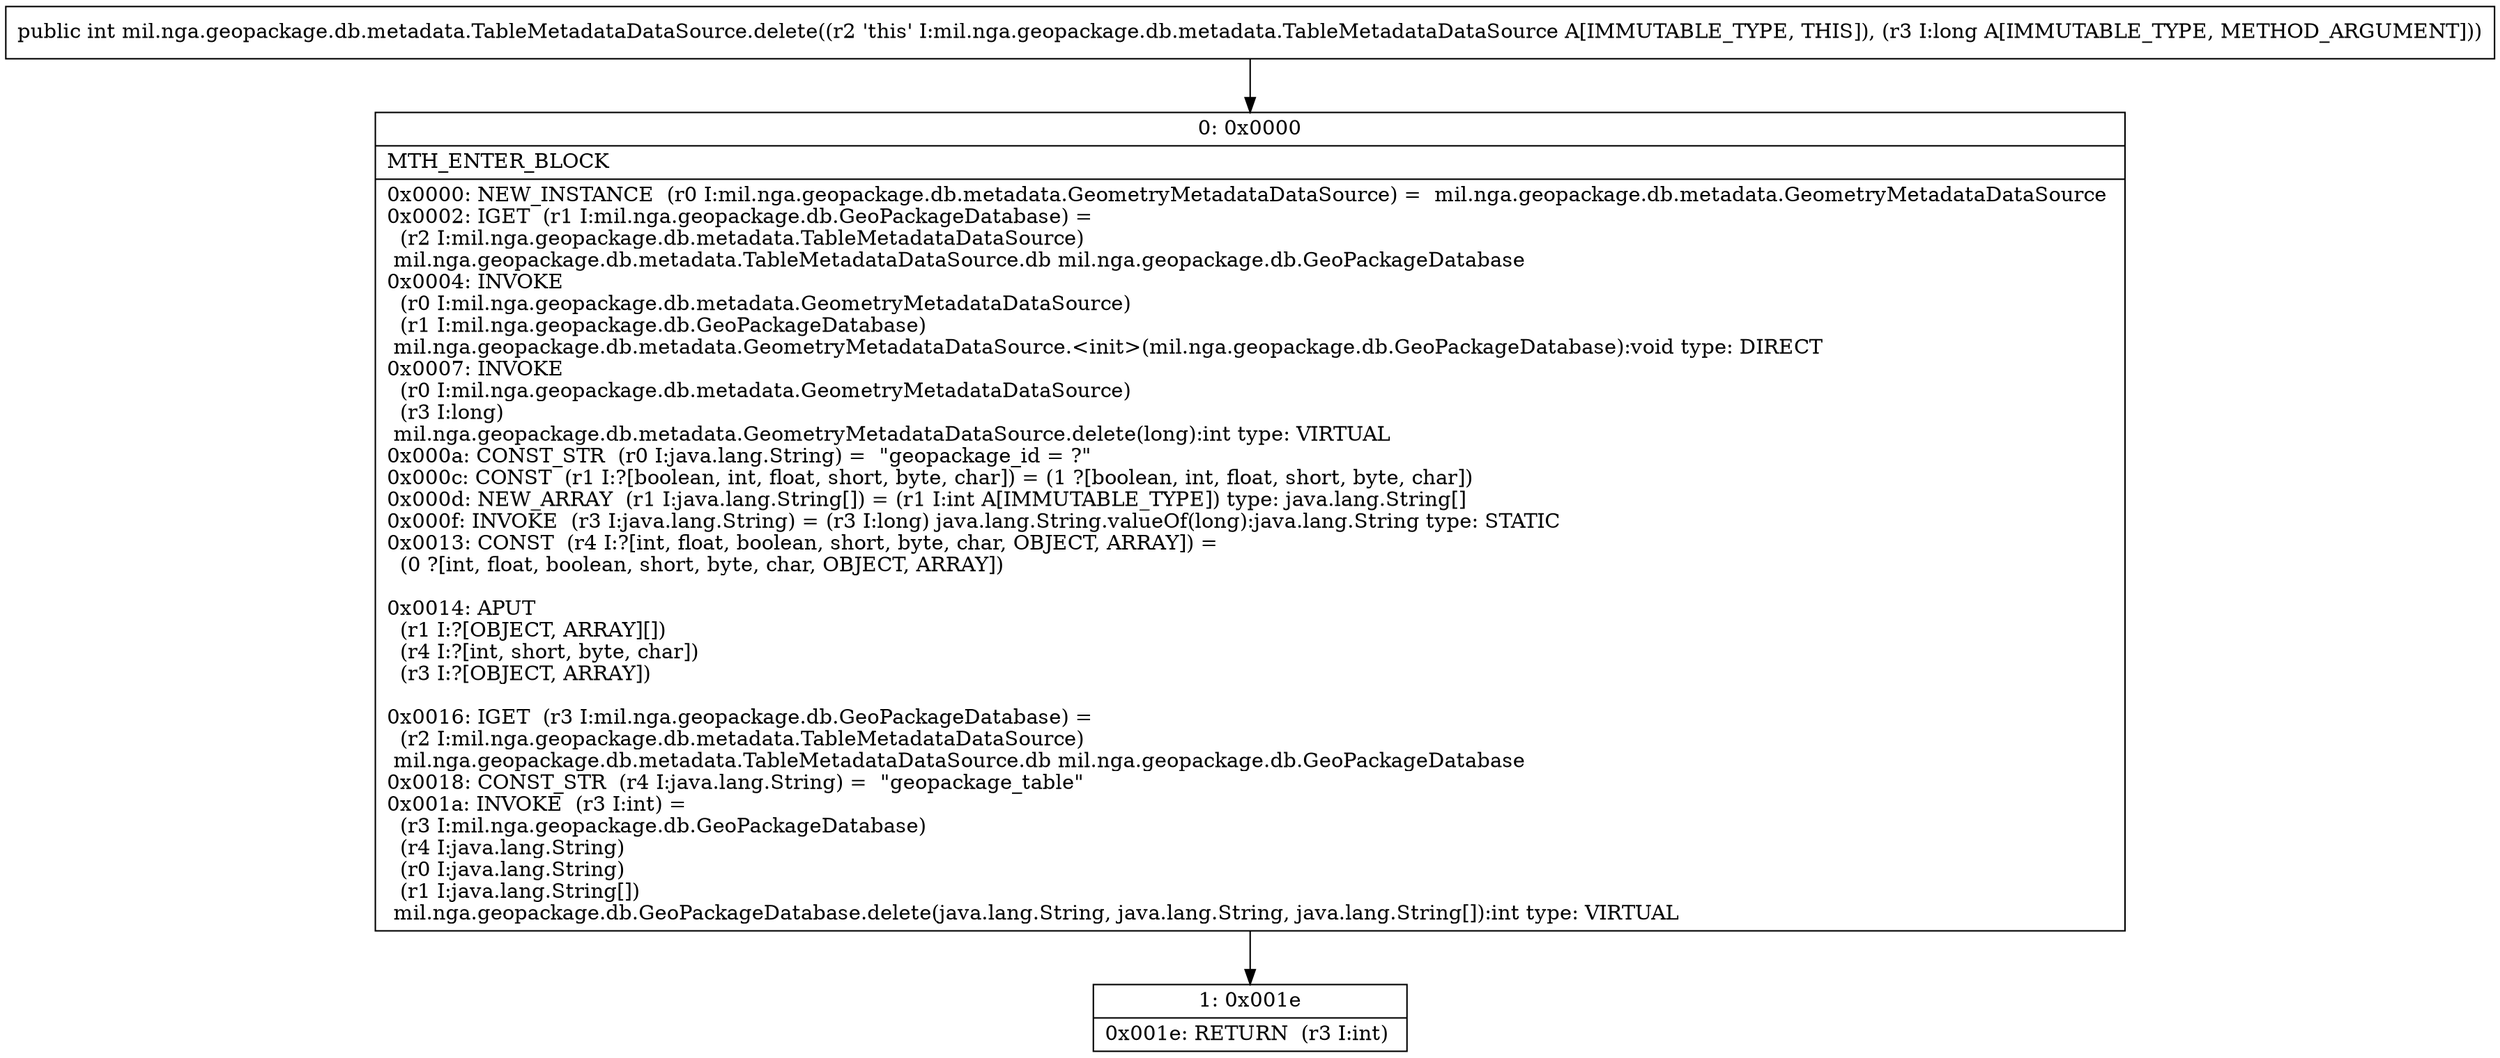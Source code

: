 digraph "CFG formil.nga.geopackage.db.metadata.TableMetadataDataSource.delete(J)I" {
Node_0 [shape=record,label="{0\:\ 0x0000|MTH_ENTER_BLOCK\l|0x0000: NEW_INSTANCE  (r0 I:mil.nga.geopackage.db.metadata.GeometryMetadataDataSource) =  mil.nga.geopackage.db.metadata.GeometryMetadataDataSource \l0x0002: IGET  (r1 I:mil.nga.geopackage.db.GeoPackageDatabase) = \l  (r2 I:mil.nga.geopackage.db.metadata.TableMetadataDataSource)\l mil.nga.geopackage.db.metadata.TableMetadataDataSource.db mil.nga.geopackage.db.GeoPackageDatabase \l0x0004: INVOKE  \l  (r0 I:mil.nga.geopackage.db.metadata.GeometryMetadataDataSource)\l  (r1 I:mil.nga.geopackage.db.GeoPackageDatabase)\l mil.nga.geopackage.db.metadata.GeometryMetadataDataSource.\<init\>(mil.nga.geopackage.db.GeoPackageDatabase):void type: DIRECT \l0x0007: INVOKE  \l  (r0 I:mil.nga.geopackage.db.metadata.GeometryMetadataDataSource)\l  (r3 I:long)\l mil.nga.geopackage.db.metadata.GeometryMetadataDataSource.delete(long):int type: VIRTUAL \l0x000a: CONST_STR  (r0 I:java.lang.String) =  \"geopackage_id = ?\" \l0x000c: CONST  (r1 I:?[boolean, int, float, short, byte, char]) = (1 ?[boolean, int, float, short, byte, char]) \l0x000d: NEW_ARRAY  (r1 I:java.lang.String[]) = (r1 I:int A[IMMUTABLE_TYPE]) type: java.lang.String[] \l0x000f: INVOKE  (r3 I:java.lang.String) = (r3 I:long) java.lang.String.valueOf(long):java.lang.String type: STATIC \l0x0013: CONST  (r4 I:?[int, float, boolean, short, byte, char, OBJECT, ARRAY]) = \l  (0 ?[int, float, boolean, short, byte, char, OBJECT, ARRAY])\l \l0x0014: APUT  \l  (r1 I:?[OBJECT, ARRAY][])\l  (r4 I:?[int, short, byte, char])\l  (r3 I:?[OBJECT, ARRAY])\l \l0x0016: IGET  (r3 I:mil.nga.geopackage.db.GeoPackageDatabase) = \l  (r2 I:mil.nga.geopackage.db.metadata.TableMetadataDataSource)\l mil.nga.geopackage.db.metadata.TableMetadataDataSource.db mil.nga.geopackage.db.GeoPackageDatabase \l0x0018: CONST_STR  (r4 I:java.lang.String) =  \"geopackage_table\" \l0x001a: INVOKE  (r3 I:int) = \l  (r3 I:mil.nga.geopackage.db.GeoPackageDatabase)\l  (r4 I:java.lang.String)\l  (r0 I:java.lang.String)\l  (r1 I:java.lang.String[])\l mil.nga.geopackage.db.GeoPackageDatabase.delete(java.lang.String, java.lang.String, java.lang.String[]):int type: VIRTUAL \l}"];
Node_1 [shape=record,label="{1\:\ 0x001e|0x001e: RETURN  (r3 I:int) \l}"];
MethodNode[shape=record,label="{public int mil.nga.geopackage.db.metadata.TableMetadataDataSource.delete((r2 'this' I:mil.nga.geopackage.db.metadata.TableMetadataDataSource A[IMMUTABLE_TYPE, THIS]), (r3 I:long A[IMMUTABLE_TYPE, METHOD_ARGUMENT])) }"];
MethodNode -> Node_0;
Node_0 -> Node_1;
}

